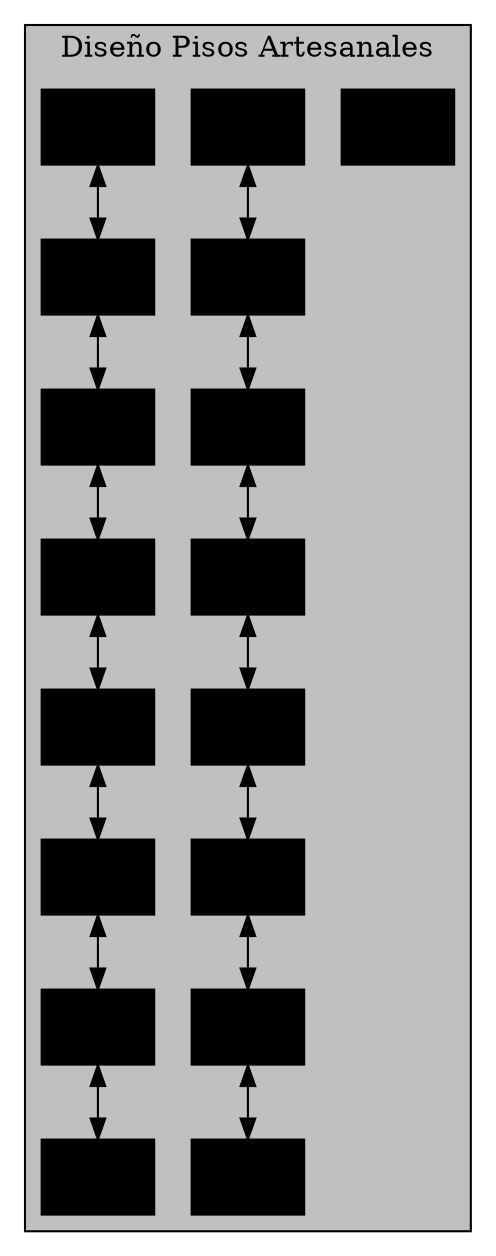  digraph Diseño{
    node[shape=box fillcolor="FFEDBB" style=filled]
       
    subgraph cluster_p{
         label="Diseño Pisos Artesanales"
         bgcolor= "gray"
         raiz[label="0;0"]
        edge[dir="both"]
        Fila1[label="1", group =1];
        Fila2[label="2", group =1];
        Fila3[label="3", group =1];
        Fila4[label="4", group =1];
        Fila5[label="5", group =1];
        Fila6[label="6", group =1];
        Fila7[label="7", group =1];
        Fila8[label="8", group =1];

        Fila1 -> Fila2;
        Fila2 -> Fila3;
        Fila3 -> Fila4;
        Fila4 -> Fila5;
        Fila5 -> Fila6;
        Fila6 -> Fila7;
        Fila7 -> Fila8;

        Columna1[label="1", group =1];
        Columna2[label="2", group =2];
        Columna3[label="3", group =3];
        Columna4[label="4", group =4];
        Columna5[label="5", group =5];
        Columna6[label="6", group =6];
        Columna7[label="7", group =7];
        Columna8[label="8", group =8];

        Columna1 -> Columna2;
        Columna2 -> Columna3;
        Columna3 -> Columna4;
        Columna4 -> Columna5;
        Columna5 -> Columna6;
        Columna6 -> Columna7;
        Columna7 -> Columna8;







    }
}